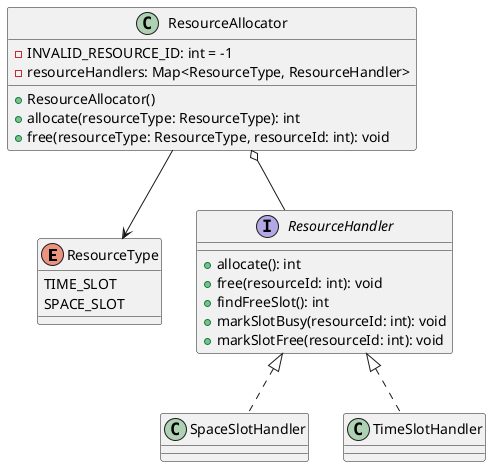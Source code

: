 @startuml

class ResourceType {
    TIME_SLOT
    SPACE_SLOT
}

enum ResourceType

interface ResourceHandler {
    + allocate(): int
    + free(resourceId: int): void
    + findFreeSlot(): int
    + markSlotBusy(resourceId: int): void
    + markSlotFree(resourceId: int): void
}

class ResourceAllocator {
    - INVALID_RESOURCE_ID: int = -1
    - resourceHandlers: Map<ResourceType, ResourceHandler>
    + ResourceAllocator()
    + allocate(resourceType: ResourceType): int
    + free(resourceType: ResourceType, resourceId: int): void
}

class SpaceSlotHandler {
}

class TimeSlotHandler {
}

ResourceAllocator --> ResourceType
ResourceAllocator o-- ResourceHandler
ResourceHandler <|.. SpaceSlotHandler
ResourceHandler <|.. TimeSlotHandler

@enduml